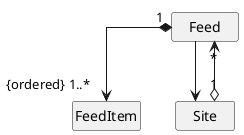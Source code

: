 @startuml

skinparam monochrome true
skinparam linetype ortho

class "    Feed    " as Feed
class FeedItem
class "    Site    " as Site

Feed "1" *--> "{ordered} 1..*" FeedItem
Site "1" o--> "*" Feed
Feed --> Site

hide circle
hide empty members

@enduml

